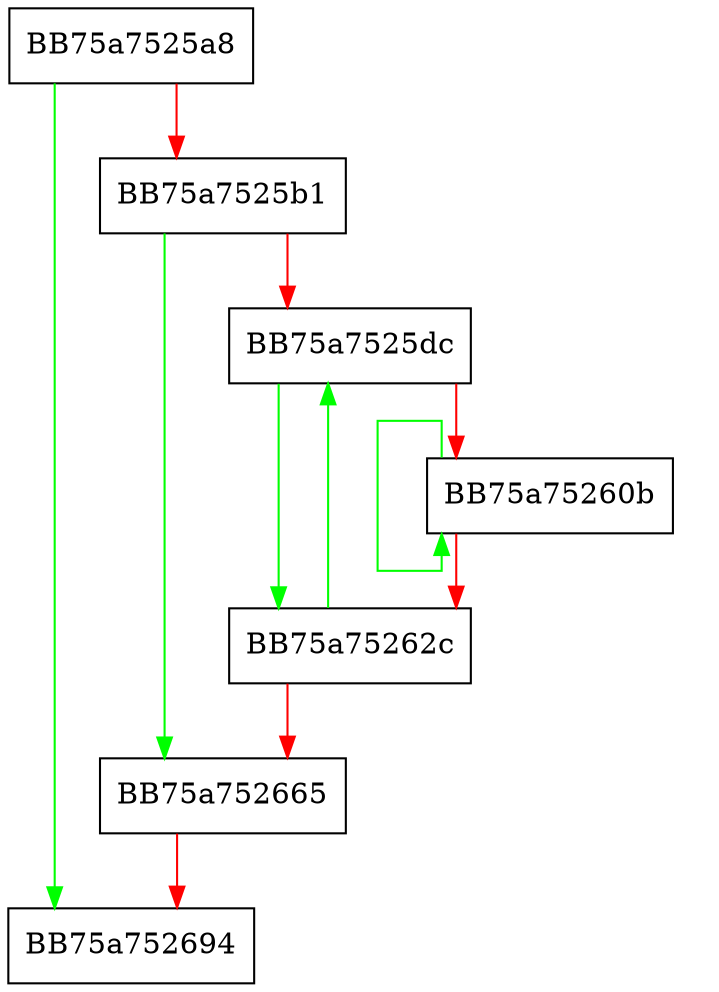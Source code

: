 digraph CleanupWmiSensorConfigStruct {
  node [shape="box"];
  graph [splines=ortho];
  BB75a7525a8 -> BB75a752694 [color="green"];
  BB75a7525a8 -> BB75a7525b1 [color="red"];
  BB75a7525b1 -> BB75a752665 [color="green"];
  BB75a7525b1 -> BB75a7525dc [color="red"];
  BB75a7525dc -> BB75a75262c [color="green"];
  BB75a7525dc -> BB75a75260b [color="red"];
  BB75a75260b -> BB75a75260b [color="green"];
  BB75a75260b -> BB75a75262c [color="red"];
  BB75a75262c -> BB75a7525dc [color="green"];
  BB75a75262c -> BB75a752665 [color="red"];
  BB75a752665 -> BB75a752694 [color="red"];
}